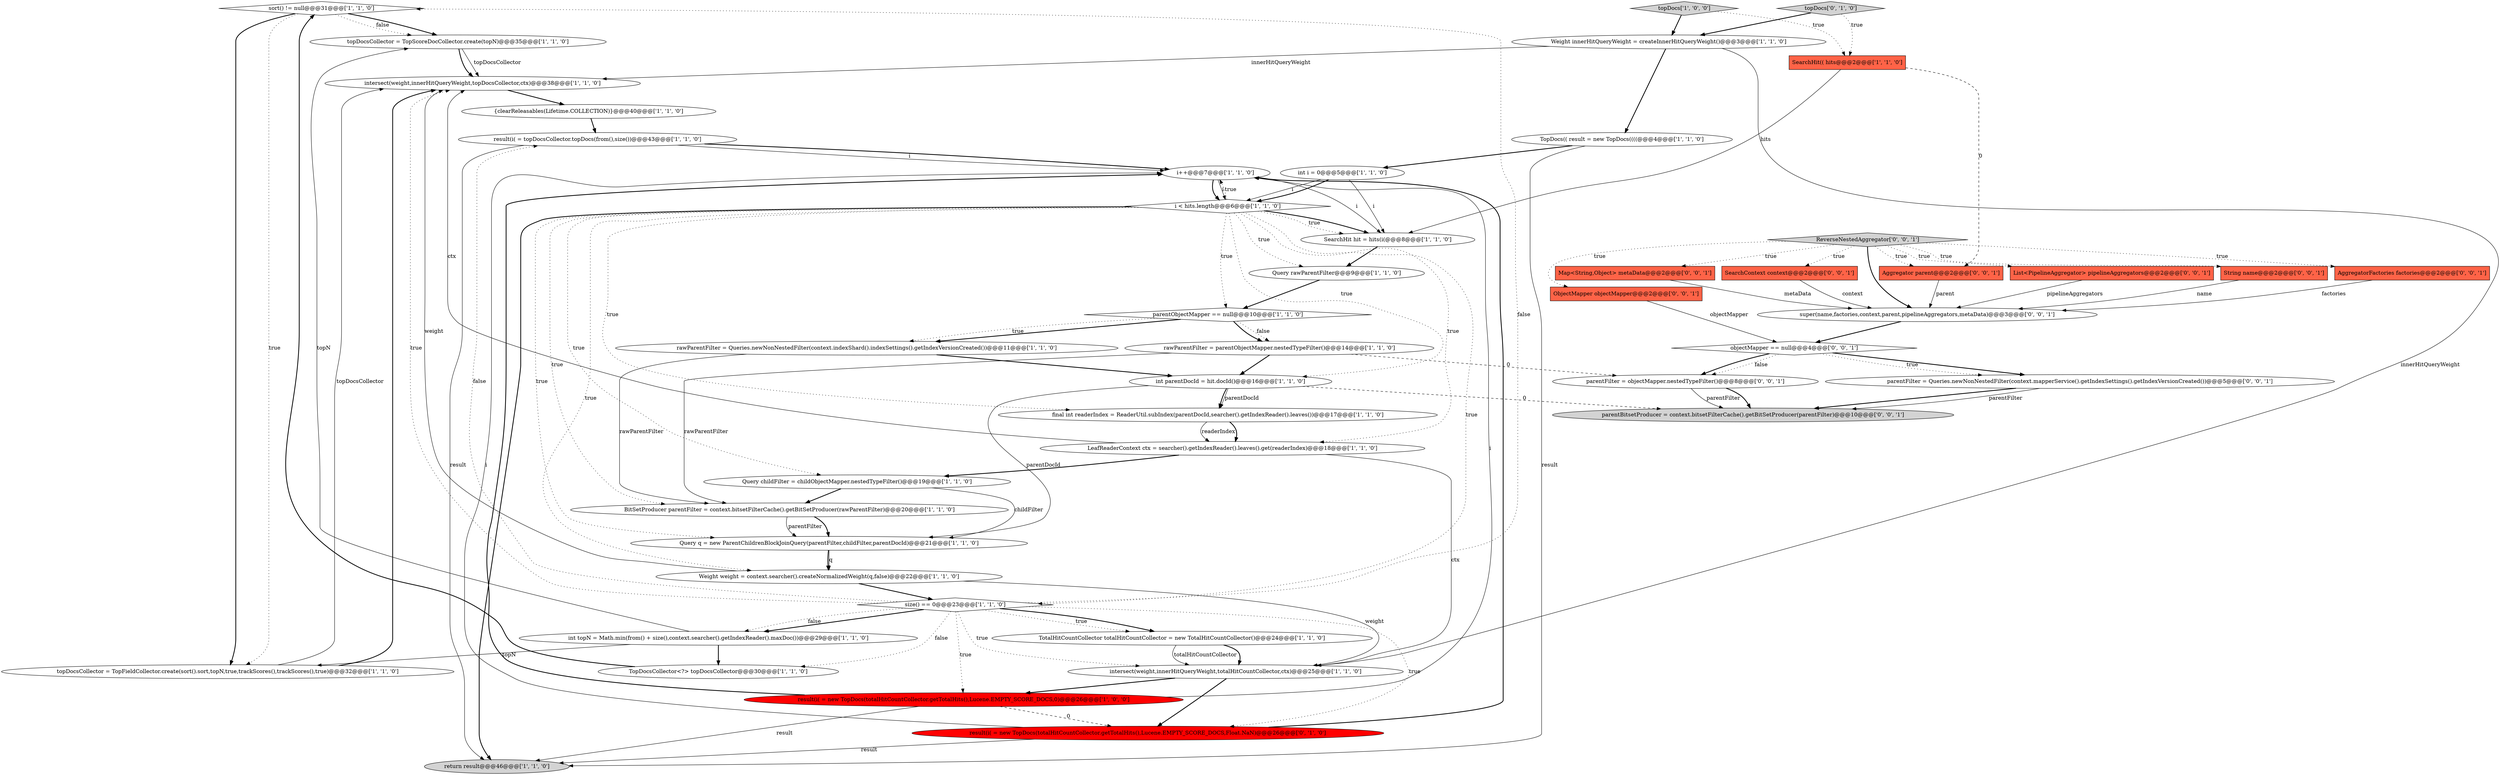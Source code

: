 digraph {
20 [style = filled, label = "sort() != null@@@31@@@['1', '1', '0']", fillcolor = white, shape = diamond image = "AAA0AAABBB1BBB"];
34 [style = filled, label = "ObjectMapper objectMapper@@@2@@@['0', '0', '1']", fillcolor = tomato, shape = box image = "AAA0AAABBB3BBB"];
13 [style = filled, label = "topDocsCollector = TopScoreDocCollector.create(topN)@@@35@@@['1', '1', '0']", fillcolor = white, shape = ellipse image = "AAA0AAABBB1BBB"];
27 [style = filled, label = "LeafReaderContext ctx = searcher().getIndexReader().leaves().get(readerIndex)@@@18@@@['1', '1', '0']", fillcolor = white, shape = ellipse image = "AAA0AAABBB1BBB"];
0 [style = filled, label = "SearchHit hit = hits(i(@@@8@@@['1', '1', '0']", fillcolor = white, shape = ellipse image = "AAA0AAABBB1BBB"];
29 [style = filled, label = "result(i( = new TopDocs(totalHitCountCollector.getTotalHits(),Lucene.EMPTY_SCORE_DOCS,0)@@@26@@@['1', '0', '0']", fillcolor = red, shape = ellipse image = "AAA1AAABBB1BBB"];
38 [style = filled, label = "AggregatorFactories factories@@@2@@@['0', '0', '1']", fillcolor = tomato, shape = box image = "AAA0AAABBB3BBB"];
43 [style = filled, label = "Map<String,Object> metaData@@@2@@@['0', '0', '1']", fillcolor = tomato, shape = box image = "AAA0AAABBB3BBB"];
4 [style = filled, label = "final int readerIndex = ReaderUtil.subIndex(parentDocId,searcher().getIndexReader().leaves())@@@17@@@['1', '1', '0']", fillcolor = white, shape = ellipse image = "AAA0AAABBB1BBB"];
24 [style = filled, label = "rawParentFilter = Queries.newNonNestedFilter(context.indexShard().indexSettings().getIndexVersionCreated())@@@11@@@['1', '1', '0']", fillcolor = white, shape = ellipse image = "AAA0AAABBB1BBB"];
35 [style = filled, label = "parentFilter = Queries.newNonNestedFilter(context.mapperService().getIndexSettings().getIndexVersionCreated())@@@5@@@['0', '0', '1']", fillcolor = white, shape = ellipse image = "AAA0AAABBB3BBB"];
15 [style = filled, label = "topDocsCollector = TopFieldCollector.create(sort().sort,topN,true,trackScores(),trackScores(),true)@@@32@@@['1', '1', '0']", fillcolor = white, shape = ellipse image = "AAA0AAABBB1BBB"];
32 [style = filled, label = "result(i( = new TopDocs(totalHitCountCollector.getTotalHits(),Lucene.EMPTY_SCORE_DOCS,Float.NaN)@@@26@@@['0', '1', '0']", fillcolor = red, shape = ellipse image = "AAA1AAABBB2BBB"];
41 [style = filled, label = "SearchContext context@@@2@@@['0', '0', '1']", fillcolor = tomato, shape = box image = "AAA0AAABBB3BBB"];
42 [style = filled, label = "objectMapper == null@@@4@@@['0', '0', '1']", fillcolor = white, shape = diamond image = "AAA0AAABBB3BBB"];
6 [style = filled, label = "Weight weight = context.searcher().createNormalizedWeight(q,false)@@@22@@@['1', '1', '0']", fillcolor = white, shape = ellipse image = "AAA0AAABBB1BBB"];
22 [style = filled, label = "int topN = Math.min(from() + size(),context.searcher().getIndexReader().maxDoc())@@@29@@@['1', '1', '0']", fillcolor = white, shape = ellipse image = "AAA0AAABBB1BBB"];
18 [style = filled, label = "SearchHit(( hits@@@2@@@['1', '1', '0']", fillcolor = tomato, shape = box image = "AAA0AAABBB1BBB"];
37 [style = filled, label = "parentFilter = objectMapper.nestedTypeFilter()@@@8@@@['0', '0', '1']", fillcolor = white, shape = ellipse image = "AAA0AAABBB3BBB"];
9 [style = filled, label = "intersect(weight,innerHitQueryWeight,topDocsCollector,ctx)@@@38@@@['1', '1', '0']", fillcolor = white, shape = ellipse image = "AAA0AAABBB1BBB"];
16 [style = filled, label = "Query rawParentFilter@@@9@@@['1', '1', '0']", fillcolor = white, shape = ellipse image = "AAA0AAABBB1BBB"];
26 [style = filled, label = "topDocs['1', '0', '0']", fillcolor = lightgray, shape = diamond image = "AAA0AAABBB1BBB"];
7 [style = filled, label = "i++@@@7@@@['1', '1', '0']", fillcolor = white, shape = ellipse image = "AAA0AAABBB1BBB"];
2 [style = filled, label = "BitSetProducer parentFilter = context.bitsetFilterCache().getBitSetProducer(rawParentFilter)@@@20@@@['1', '1', '0']", fillcolor = white, shape = ellipse image = "AAA0AAABBB1BBB"];
40 [style = filled, label = "ReverseNestedAggregator['0', '0', '1']", fillcolor = lightgray, shape = diamond image = "AAA0AAABBB3BBB"];
8 [style = filled, label = "parentObjectMapper == null@@@10@@@['1', '1', '0']", fillcolor = white, shape = diamond image = "AAA0AAABBB1BBB"];
45 [style = filled, label = "Aggregator parent@@@2@@@['0', '0', '1']", fillcolor = tomato, shape = box image = "AAA0AAABBB3BBB"];
10 [style = filled, label = "result(i( = topDocsCollector.topDocs(from(),size())@@@43@@@['1', '1', '0']", fillcolor = white, shape = ellipse image = "AAA0AAABBB1BBB"];
46 [style = filled, label = "super(name,factories,context,parent,pipelineAggregators,metaData)@@@3@@@['0', '0', '1']", fillcolor = white, shape = ellipse image = "AAA0AAABBB3BBB"];
19 [style = filled, label = "int parentDocId = hit.docId()@@@16@@@['1', '1', '0']", fillcolor = white, shape = ellipse image = "AAA0AAABBB1BBB"];
14 [style = filled, label = "Query q = new ParentChildrenBlockJoinQuery(parentFilter,childFilter,parentDocId)@@@21@@@['1', '1', '0']", fillcolor = white, shape = ellipse image = "AAA0AAABBB1BBB"];
23 [style = filled, label = "Weight innerHitQueryWeight = createInnerHitQueryWeight()@@@3@@@['1', '1', '0']", fillcolor = white, shape = ellipse image = "AAA0AAABBB1BBB"];
3 [style = filled, label = "{clearReleasables(Lifetime.COLLECTION)}@@@40@@@['1', '1', '0']", fillcolor = white, shape = ellipse image = "AAA0AAABBB1BBB"];
25 [style = filled, label = "intersect(weight,innerHitQueryWeight,totalHitCountCollector,ctx)@@@25@@@['1', '1', '0']", fillcolor = white, shape = ellipse image = "AAA0AAABBB1BBB"];
30 [style = filled, label = "i < hits.length@@@6@@@['1', '1', '0']", fillcolor = white, shape = diamond image = "AAA0AAABBB1BBB"];
1 [style = filled, label = "TopDocsCollector<?> topDocsCollector@@@30@@@['1', '1', '0']", fillcolor = white, shape = ellipse image = "AAA0AAABBB1BBB"];
28 [style = filled, label = "rawParentFilter = parentObjectMapper.nestedTypeFilter()@@@14@@@['1', '1', '0']", fillcolor = white, shape = ellipse image = "AAA0AAABBB1BBB"];
36 [style = filled, label = "parentBitsetProducer = context.bitsetFilterCache().getBitSetProducer(parentFilter)@@@10@@@['0', '0', '1']", fillcolor = lightgray, shape = ellipse image = "AAA0AAABBB3BBB"];
21 [style = filled, label = "return result@@@46@@@['1', '1', '0']", fillcolor = lightgray, shape = ellipse image = "AAA0AAABBB1BBB"];
11 [style = filled, label = "TotalHitCountCollector totalHitCountCollector = new TotalHitCountCollector()@@@24@@@['1', '1', '0']", fillcolor = white, shape = ellipse image = "AAA0AAABBB1BBB"];
31 [style = filled, label = "size() == 0@@@23@@@['1', '1', '0']", fillcolor = white, shape = diamond image = "AAA0AAABBB1BBB"];
33 [style = filled, label = "topDocs['0', '1', '0']", fillcolor = lightgray, shape = diamond image = "AAA0AAABBB2BBB"];
39 [style = filled, label = "List<PipelineAggregator> pipelineAggregators@@@2@@@['0', '0', '1']", fillcolor = tomato, shape = box image = "AAA0AAABBB3BBB"];
17 [style = filled, label = "TopDocs(( result = new TopDocs((((@@@4@@@['1', '1', '0']", fillcolor = white, shape = ellipse image = "AAA0AAABBB1BBB"];
12 [style = filled, label = "int i = 0@@@5@@@['1', '1', '0']", fillcolor = white, shape = ellipse image = "AAA0AAABBB1BBB"];
44 [style = filled, label = "String name@@@2@@@['0', '0', '1']", fillcolor = tomato, shape = box image = "AAA0AAABBB3BBB"];
5 [style = filled, label = "Query childFilter = childObjectMapper.nestedTypeFilter()@@@19@@@['1', '1', '0']", fillcolor = white, shape = ellipse image = "AAA0AAABBB1BBB"];
30->5 [style = dotted, label="true"];
40->39 [style = dotted, label="true"];
22->15 [style = solid, label="topN"];
7->30 [style = bold, label=""];
29->32 [style = dashed, label="0"];
8->28 [style = dotted, label="false"];
30->0 [style = dotted, label="true"];
34->42 [style = solid, label="objectMapper"];
1->20 [style = bold, label=""];
29->7 [style = solid, label="i"];
25->29 [style = bold, label=""];
40->44 [style = dotted, label="true"];
40->43 [style = dotted, label="true"];
29->21 [style = solid, label="result"];
30->2 [style = dotted, label="true"];
10->21 [style = solid, label="result"];
37->36 [style = solid, label="parentFilter"];
27->9 [style = solid, label="ctx"];
38->46 [style = solid, label="factories"];
42->37 [style = dotted, label="false"];
2->14 [style = bold, label=""];
13->9 [style = solid, label="topDocsCollector"];
23->17 [style = bold, label=""];
22->13 [style = solid, label="topN"];
45->46 [style = solid, label="parent"];
20->13 [style = dotted, label="false"];
27->5 [style = bold, label=""];
31->9 [style = dotted, label="true"];
31->10 [style = dotted, label="false"];
10->7 [style = solid, label="i"];
17->21 [style = solid, label="result"];
20->15 [style = bold, label=""];
15->9 [style = solid, label="topDocsCollector"];
31->1 [style = dotted, label="false"];
20->15 [style = dotted, label="true"];
11->25 [style = bold, label=""];
40->41 [style = dotted, label="true"];
46->42 [style = bold, label=""];
8->28 [style = bold, label=""];
31->25 [style = dotted, label="true"];
12->30 [style = solid, label="i"];
35->36 [style = solid, label="parentFilter"];
24->19 [style = bold, label=""];
37->36 [style = bold, label=""];
30->7 [style = dotted, label="true"];
41->46 [style = solid, label="context"];
30->6 [style = dotted, label="true"];
30->19 [style = dotted, label="true"];
32->7 [style = bold, label=""];
27->25 [style = solid, label="ctx"];
31->11 [style = dotted, label="true"];
18->45 [style = dashed, label="0"];
10->7 [style = bold, label=""];
31->11 [style = bold, label=""];
33->23 [style = bold, label=""];
3->10 [style = bold, label=""];
15->9 [style = bold, label=""];
23->25 [style = solid, label="innerHitQueryWeight"];
28->19 [style = bold, label=""];
33->18 [style = dotted, label="true"];
26->18 [style = dotted, label="true"];
11->25 [style = solid, label="totalHitCountCollector"];
6->25 [style = solid, label="weight"];
31->29 [style = dotted, label="true"];
14->6 [style = bold, label=""];
39->46 [style = solid, label="pipelineAggregators"];
8->24 [style = bold, label=""];
40->34 [style = dotted, label="true"];
0->16 [style = bold, label=""];
42->37 [style = bold, label=""];
20->13 [style = bold, label=""];
16->8 [style = bold, label=""];
23->9 [style = solid, label="innerHitQueryWeight"];
30->4 [style = dotted, label="true"];
40->38 [style = dotted, label="true"];
7->30 [style = solid, label="i"];
8->24 [style = dotted, label="true"];
30->14 [style = dotted, label="true"];
30->21 [style = bold, label=""];
17->12 [style = bold, label=""];
31->20 [style = dotted, label="false"];
6->9 [style = solid, label="weight"];
44->46 [style = solid, label="name"];
9->3 [style = bold, label=""];
30->8 [style = dotted, label="true"];
30->0 [style = bold, label=""];
13->9 [style = bold, label=""];
22->1 [style = bold, label=""];
24->2 [style = solid, label="rawParentFilter"];
28->2 [style = solid, label="rawParentFilter"];
43->46 [style = solid, label="metaData"];
30->31 [style = dotted, label="true"];
19->4 [style = solid, label="parentDocId"];
31->22 [style = bold, label=""];
12->0 [style = solid, label="i"];
28->37 [style = dashed, label="0"];
32->7 [style = solid, label="i"];
30->27 [style = dotted, label="true"];
25->32 [style = bold, label=""];
14->6 [style = solid, label="q"];
7->0 [style = solid, label="i"];
12->30 [style = bold, label=""];
4->27 [style = solid, label="readerIndex"];
31->22 [style = dotted, label="false"];
32->21 [style = solid, label="result"];
31->32 [style = dotted, label="true"];
42->35 [style = bold, label=""];
40->46 [style = bold, label=""];
5->2 [style = bold, label=""];
6->31 [style = bold, label=""];
30->16 [style = dotted, label="true"];
19->36 [style = dashed, label="0"];
26->23 [style = bold, label=""];
4->27 [style = bold, label=""];
18->0 [style = solid, label="hits"];
2->14 [style = solid, label="parentFilter"];
29->7 [style = bold, label=""];
42->35 [style = dotted, label="true"];
19->4 [style = bold, label=""];
35->36 [style = bold, label=""];
40->45 [style = dotted, label="true"];
5->14 [style = solid, label="childFilter"];
19->14 [style = solid, label="parentDocId"];
}
